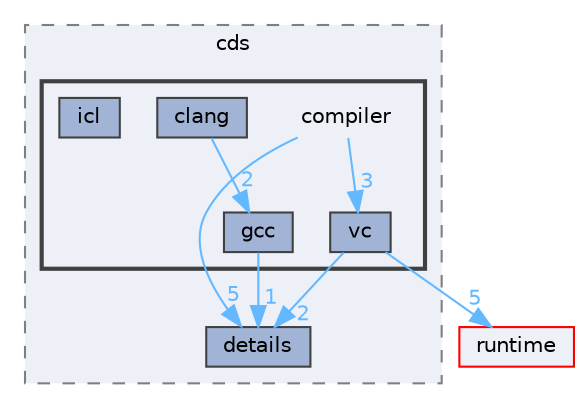 digraph "external/libcds/cds/compiler"
{
 // LATEX_PDF_SIZE
  bgcolor="transparent";
  edge [fontname=Helvetica,fontsize=10,labelfontname=Helvetica,labelfontsize=10];
  node [fontname=Helvetica,fontsize=10,shape=box,height=0.2,width=0.4];
  compound=true
  subgraph clusterdir_fcf032bbf40cb4a20f944ac15896063c {
    graph [ bgcolor="#edf0f7", pencolor="grey50", label="cds", fontname=Helvetica,fontsize=10 style="filled,dashed", URL="dir_fcf032bbf40cb4a20f944ac15896063c.html",tooltip=""]
  dir_d6afcdf20b4efce5cf94aac6e0746784 [label="details", fillcolor="#a2b4d6", color="grey25", style="filled", URL="dir_d6afcdf20b4efce5cf94aac6e0746784.html",tooltip=""];
  subgraph clusterdir_0beddb0bd70c9a8071e8f4297f3e0fbc {
    graph [ bgcolor="#edf0f7", pencolor="grey25", label="", fontname=Helvetica,fontsize=10 style="filled,bold", URL="dir_0beddb0bd70c9a8071e8f4297f3e0fbc.html",tooltip=""]
    dir_0beddb0bd70c9a8071e8f4297f3e0fbc [shape=plaintext, label="compiler"];
  dir_1ae3c83db23079046c5b4a6d07cf90de [label="clang", fillcolor="#a2b4d6", color="grey25", style="filled", URL="dir_1ae3c83db23079046c5b4a6d07cf90de.html",tooltip=""];
  dir_7784f9b0c9c89af0e442d1445e4521a4 [label="gcc", fillcolor="#a2b4d6", color="grey25", style="filled", URL="dir_7784f9b0c9c89af0e442d1445e4521a4.html",tooltip=""];
  dir_845b5974974476edafc6766a325eb7e8 [label="icl", fillcolor="#a2b4d6", color="grey25", style="filled", URL="dir_845b5974974476edafc6766a325eb7e8.html",tooltip=""];
  dir_865a267ad96db9b0d4097b7d11fd707f [label="vc", fillcolor="#a2b4d6", color="grey25", style="filled", URL="dir_865a267ad96db9b0d4097b7d11fd707f.html",tooltip=""];
  }
  }
  dir_cb031e414f281a658b23dddb30bb9d2c [label="runtime", fillcolor="#edf0f7", color="red", style="filled", URL="dir_cb031e414f281a658b23dddb30bb9d2c.html",tooltip=""];
  dir_0beddb0bd70c9a8071e8f4297f3e0fbc->dir_865a267ad96db9b0d4097b7d11fd707f [headlabel="3", labeldistance=1.5 headhref="dir_000150_000911.html" href="dir_000150_000911.html" color="steelblue1" fontcolor="steelblue1"];
  dir_0beddb0bd70c9a8071e8f4297f3e0fbc->dir_d6afcdf20b4efce5cf94aac6e0746784 [headlabel="5", labeldistance=1.5 headhref="dir_000150_000195.html" href="dir_000150_000195.html" color="steelblue1" fontcolor="steelblue1"];
  dir_1ae3c83db23079046c5b4a6d07cf90de->dir_7784f9b0c9c89af0e442d1445e4521a4 [headlabel="2", labeldistance=1.5 headhref="dir_000120_000340.html" href="dir_000120_000340.html" color="steelblue1" fontcolor="steelblue1"];
  dir_7784f9b0c9c89af0e442d1445e4521a4->dir_d6afcdf20b4efce5cf94aac6e0746784 [headlabel="1", labeldistance=1.5 headhref="dir_000340_000195.html" href="dir_000340_000195.html" color="steelblue1" fontcolor="steelblue1"];
  dir_865a267ad96db9b0d4097b7d11fd707f->dir_cb031e414f281a658b23dddb30bb9d2c [headlabel="5", labeldistance=1.5 headhref="dir_000911_000628.html" href="dir_000911_000628.html" color="steelblue1" fontcolor="steelblue1"];
  dir_865a267ad96db9b0d4097b7d11fd707f->dir_d6afcdf20b4efce5cf94aac6e0746784 [headlabel="2", labeldistance=1.5 headhref="dir_000911_000195.html" href="dir_000911_000195.html" color="steelblue1" fontcolor="steelblue1"];
}
